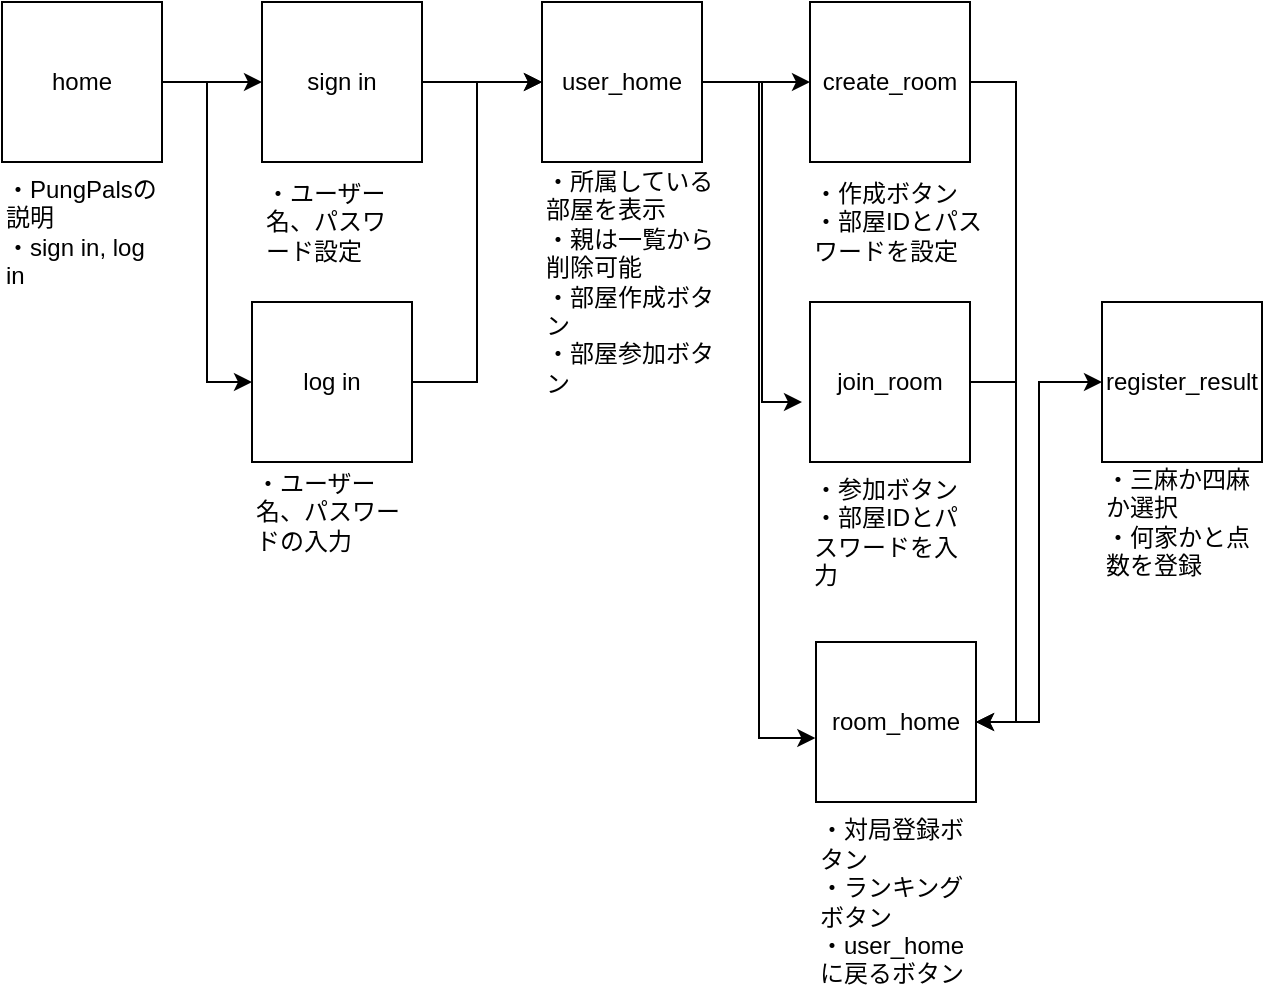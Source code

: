 <mxfile version="22.0.0" type="github">
  <diagram name="ページ1" id="fi7y1vEESTEufle_R_ST">
    <mxGraphModel dx="1434" dy="750" grid="1" gridSize="10" guides="1" tooltips="1" connect="1" arrows="1" fold="1" page="1" pageScale="1" pageWidth="827" pageHeight="1169" math="0" shadow="0">
      <root>
        <mxCell id="0" />
        <mxCell id="1" parent="0" />
        <mxCell id="ZsW29QYsuvRFYdDaHSDv-5" style="edgeStyle=orthogonalEdgeStyle;rounded=0;orthogonalLoop=1;jettySize=auto;html=1;entryX=0;entryY=0.5;entryDx=0;entryDy=0;" parent="1" source="ZsW29QYsuvRFYdDaHSDv-1" target="ZsW29QYsuvRFYdDaHSDv-3" edge="1">
          <mxGeometry relative="1" as="geometry" />
        </mxCell>
        <mxCell id="ZsW29QYsuvRFYdDaHSDv-9" style="edgeStyle=orthogonalEdgeStyle;rounded=0;orthogonalLoop=1;jettySize=auto;html=1;entryX=0;entryY=0.5;entryDx=0;entryDy=0;" parent="1" source="ZsW29QYsuvRFYdDaHSDv-1" target="ZsW29QYsuvRFYdDaHSDv-7" edge="1">
          <mxGeometry relative="1" as="geometry" />
        </mxCell>
        <mxCell id="ZsW29QYsuvRFYdDaHSDv-1" value="home" style="whiteSpace=wrap;html=1;aspect=fixed;" parent="1" vertex="1">
          <mxGeometry x="10" y="10" width="80" height="80" as="geometry" />
        </mxCell>
        <mxCell id="ZsW29QYsuvRFYdDaHSDv-2" value="・PungPalsの説明&lt;br&gt;・sign in, log in" style="text;html=1;strokeColor=none;fillColor=none;align=left;verticalAlign=top;whiteSpace=wrap;rounded=0;" parent="1" vertex="1">
          <mxGeometry x="10" y="90" width="80" height="70" as="geometry" />
        </mxCell>
        <mxCell id="pIzTvPScTuaP-fJWwFuk-1" style="edgeStyle=orthogonalEdgeStyle;rounded=0;orthogonalLoop=1;jettySize=auto;html=1;" parent="1" source="ZsW29QYsuvRFYdDaHSDv-3" target="unB-rzWUIBHJed2L6JiL-1" edge="1">
          <mxGeometry relative="1" as="geometry" />
        </mxCell>
        <mxCell id="ZsW29QYsuvRFYdDaHSDv-3" value="sign in" style="whiteSpace=wrap;html=1;aspect=fixed;" parent="1" vertex="1">
          <mxGeometry x="140" y="10" width="80" height="80" as="geometry" />
        </mxCell>
        <mxCell id="ZsW29QYsuvRFYdDaHSDv-6" value="・ユーザー名、パスワード設定" style="text;html=1;strokeColor=none;fillColor=none;align=left;verticalAlign=middle;whiteSpace=wrap;rounded=0;" parent="1" vertex="1">
          <mxGeometry x="140" y="90" width="70" height="60" as="geometry" />
        </mxCell>
        <mxCell id="pIzTvPScTuaP-fJWwFuk-2" style="edgeStyle=orthogonalEdgeStyle;rounded=0;orthogonalLoop=1;jettySize=auto;html=1;entryX=0;entryY=0.5;entryDx=0;entryDy=0;" parent="1" source="ZsW29QYsuvRFYdDaHSDv-7" target="unB-rzWUIBHJed2L6JiL-1" edge="1">
          <mxGeometry relative="1" as="geometry">
            <mxPoint x="250" y="50" as="targetPoint" />
          </mxGeometry>
        </mxCell>
        <mxCell id="ZsW29QYsuvRFYdDaHSDv-7" value="log in" style="whiteSpace=wrap;html=1;aspect=fixed;" parent="1" vertex="1">
          <mxGeometry x="135" y="160" width="80" height="80" as="geometry" />
        </mxCell>
        <mxCell id="ZsW29QYsuvRFYdDaHSDv-8" value="・ユーザー名、パスワードの入力" style="text;html=1;strokeColor=none;fillColor=none;align=left;verticalAlign=middle;whiteSpace=wrap;rounded=0;" parent="1" vertex="1">
          <mxGeometry x="135" y="240" width="75" height="50" as="geometry" />
        </mxCell>
        <mxCell id="0FzYSn5tiL9xqLlkb21n-3" style="edgeStyle=orthogonalEdgeStyle;rounded=0;orthogonalLoop=1;jettySize=auto;html=1;entryX=0;entryY=0.5;entryDx=0;entryDy=0;" parent="1" source="unB-rzWUIBHJed2L6JiL-1" target="0FzYSn5tiL9xqLlkb21n-1" edge="1">
          <mxGeometry relative="1" as="geometry" />
        </mxCell>
        <mxCell id="unB-rzWUIBHJed2L6JiL-1" value="user_home" style="whiteSpace=wrap;html=1;aspect=fixed;" parent="1" vertex="1">
          <mxGeometry x="280" y="10" width="80" height="80" as="geometry" />
        </mxCell>
        <mxCell id="unB-rzWUIBHJed2L6JiL-2" value="・所属している部屋を表示&lt;br&gt;・親は一覧から削除可能&lt;br&gt;・部屋作成ボタン&lt;br&gt;・部屋参加ボタン" style="text;html=1;strokeColor=none;fillColor=none;align=left;verticalAlign=middle;whiteSpace=wrap;rounded=0;" parent="1" vertex="1">
          <mxGeometry x="280" y="90" width="90" height="120" as="geometry" />
        </mxCell>
        <mxCell id="oilHDclysq6Vdej6ONky-4" style="edgeStyle=orthogonalEdgeStyle;rounded=0;orthogonalLoop=1;jettySize=auto;html=1;entryX=1;entryY=0.5;entryDx=0;entryDy=0;" edge="1" parent="1" source="0FzYSn5tiL9xqLlkb21n-1" target="0FzYSn5tiL9xqLlkb21n-7">
          <mxGeometry relative="1" as="geometry">
            <Array as="points">
              <mxPoint x="517" y="50" />
              <mxPoint x="517" y="370" />
            </Array>
          </mxGeometry>
        </mxCell>
        <mxCell id="0FzYSn5tiL9xqLlkb21n-1" value="create_room" style="whiteSpace=wrap;html=1;aspect=fixed;" parent="1" vertex="1">
          <mxGeometry x="414" y="10" width="80" height="80" as="geometry" />
        </mxCell>
        <mxCell id="0FzYSn5tiL9xqLlkb21n-2" value="・作成ボタン&lt;br&gt;・部屋IDとパスワードを設定" style="text;html=1;strokeColor=none;fillColor=none;align=left;verticalAlign=middle;whiteSpace=wrap;rounded=0;" parent="1" vertex="1">
          <mxGeometry x="414" y="90" width="86" height="60" as="geometry" />
        </mxCell>
        <mxCell id="oilHDclysq6Vdej6ONky-5" style="edgeStyle=orthogonalEdgeStyle;rounded=0;orthogonalLoop=1;jettySize=auto;html=1;entryX=1;entryY=0.5;entryDx=0;entryDy=0;" edge="1" parent="1" source="0FzYSn5tiL9xqLlkb21n-4" target="0FzYSn5tiL9xqLlkb21n-7">
          <mxGeometry relative="1" as="geometry">
            <Array as="points">
              <mxPoint x="517" y="200" />
              <mxPoint x="517" y="370" />
            </Array>
          </mxGeometry>
        </mxCell>
        <mxCell id="0FzYSn5tiL9xqLlkb21n-4" value="join_room" style="whiteSpace=wrap;html=1;aspect=fixed;" parent="1" vertex="1">
          <mxGeometry x="414" y="160" width="80" height="80" as="geometry" />
        </mxCell>
        <mxCell id="0FzYSn5tiL9xqLlkb21n-5" value="・参加ボタン&lt;br&gt;・部屋IDとパスワードを入力" style="text;html=1;strokeColor=none;fillColor=none;align=left;verticalAlign=middle;whiteSpace=wrap;rounded=0;" parent="1" vertex="1">
          <mxGeometry x="414" y="240" width="76" height="70" as="geometry" />
        </mxCell>
        <mxCell id="0FzYSn5tiL9xqLlkb21n-6" style="edgeStyle=orthogonalEdgeStyle;rounded=0;orthogonalLoop=1;jettySize=auto;html=1;entryX=-0.05;entryY=0.625;entryDx=0;entryDy=0;entryPerimeter=0;" parent="1" source="unB-rzWUIBHJed2L6JiL-1" target="0FzYSn5tiL9xqLlkb21n-4" edge="1">
          <mxGeometry relative="1" as="geometry">
            <Array as="points">
              <mxPoint x="390" y="50" />
              <mxPoint x="390" y="210" />
            </Array>
          </mxGeometry>
        </mxCell>
        <mxCell id="oilHDclysq6Vdej6ONky-2" style="edgeStyle=orthogonalEdgeStyle;rounded=0;orthogonalLoop=1;jettySize=auto;html=1;entryX=0;entryY=0.5;entryDx=0;entryDy=0;" edge="1" parent="1" source="0FzYSn5tiL9xqLlkb21n-7" target="oilHDclysq6Vdej6ONky-1">
          <mxGeometry relative="1" as="geometry" />
        </mxCell>
        <mxCell id="0FzYSn5tiL9xqLlkb21n-7" value="room_home" style="whiteSpace=wrap;html=1;aspect=fixed;" parent="1" vertex="1">
          <mxGeometry x="417" y="330" width="80" height="80" as="geometry" />
        </mxCell>
        <mxCell id="0FzYSn5tiL9xqLlkb21n-8" style="edgeStyle=orthogonalEdgeStyle;rounded=0;orthogonalLoop=1;jettySize=auto;html=1;entryX=-0.004;entryY=0.6;entryDx=0;entryDy=0;entryPerimeter=0;" parent="1" source="unB-rzWUIBHJed2L6JiL-1" target="0FzYSn5tiL9xqLlkb21n-7" edge="1">
          <mxGeometry relative="1" as="geometry" />
        </mxCell>
        <mxCell id="0FzYSn5tiL9xqLlkb21n-9" value="・対局登録ボタン&lt;br&gt;・ランキングボタン&lt;br&gt;・user_homeに戻るボタン" style="text;html=1;strokeColor=none;fillColor=none;align=left;verticalAlign=middle;whiteSpace=wrap;rounded=0;" parent="1" vertex="1">
          <mxGeometry x="417" y="410" width="83" height="100" as="geometry" />
        </mxCell>
        <mxCell id="oilHDclysq6Vdej6ONky-1" value="register_result" style="whiteSpace=wrap;html=1;aspect=fixed;" vertex="1" parent="1">
          <mxGeometry x="560" y="160" width="80" height="80" as="geometry" />
        </mxCell>
        <mxCell id="oilHDclysq6Vdej6ONky-3" value="・三麻か四麻か選択&lt;br&gt;・何家かと点数を登録" style="text;html=1;strokeColor=none;fillColor=none;align=left;verticalAlign=middle;whiteSpace=wrap;rounded=0;" vertex="1" parent="1">
          <mxGeometry x="560" y="240" width="80" height="60" as="geometry" />
        </mxCell>
      </root>
    </mxGraphModel>
  </diagram>
</mxfile>
